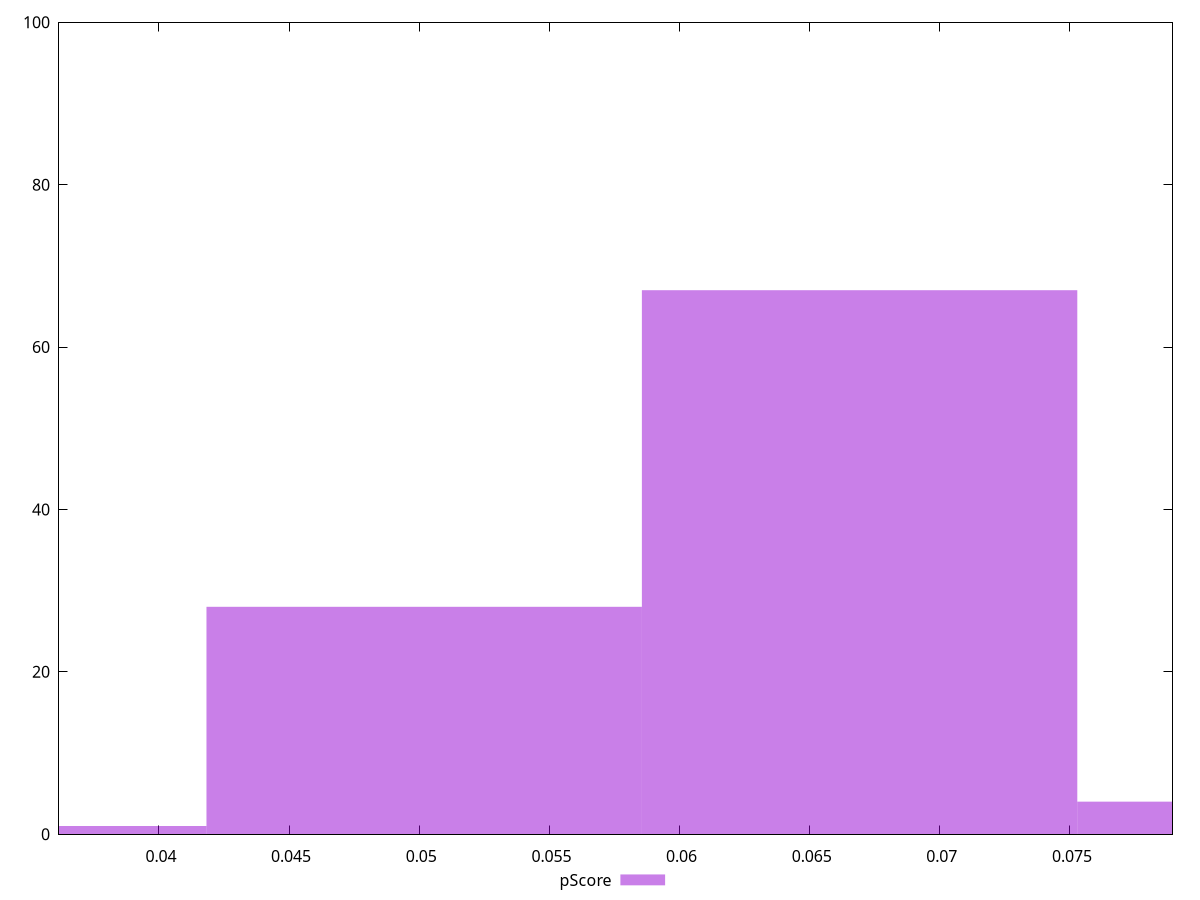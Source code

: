 reset

$pScore <<EOF
0.03345948527502172 1
0.06691897055004344 67
0.08364871318755429 4
0.05018922791253258 28
EOF

set key outside below
set boxwidth 0.01672974263751086
set xrange [0.036158061419506726:0.07894196851669033]
set yrange [0:100]
set trange [0:100]
set style fill transparent solid 0.5 noborder
set terminal svg size 640, 490 enhanced background rgb 'white'
set output "report_00018_2021-02-10T15-25-16.877Z/largest-contentful-paint/samples/pages+cached+noadtech+nomedia/pScore/histogram.svg"

plot $pScore title "pScore" with boxes

reset
